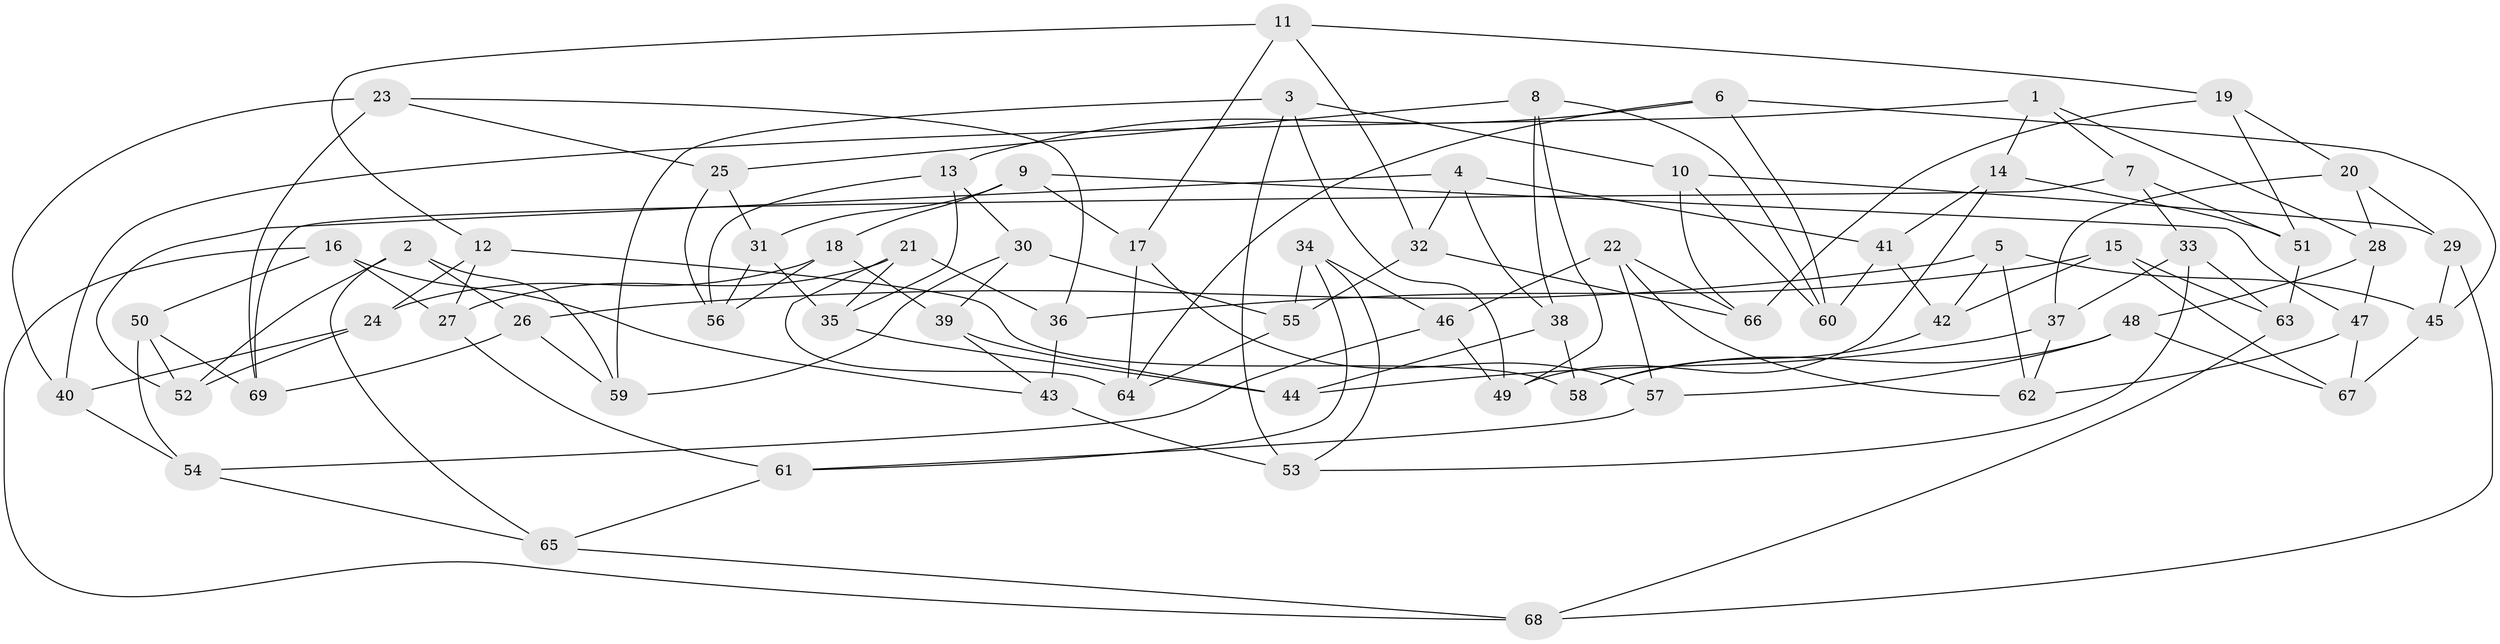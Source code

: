 // Generated by graph-tools (version 1.1) at 2025/16/03/09/25 04:16:37]
// undirected, 69 vertices, 138 edges
graph export_dot {
graph [start="1"]
  node [color=gray90,style=filled];
  1;
  2;
  3;
  4;
  5;
  6;
  7;
  8;
  9;
  10;
  11;
  12;
  13;
  14;
  15;
  16;
  17;
  18;
  19;
  20;
  21;
  22;
  23;
  24;
  25;
  26;
  27;
  28;
  29;
  30;
  31;
  32;
  33;
  34;
  35;
  36;
  37;
  38;
  39;
  40;
  41;
  42;
  43;
  44;
  45;
  46;
  47;
  48;
  49;
  50;
  51;
  52;
  53;
  54;
  55;
  56;
  57;
  58;
  59;
  60;
  61;
  62;
  63;
  64;
  65;
  66;
  67;
  68;
  69;
  1 -- 7;
  1 -- 40;
  1 -- 28;
  1 -- 14;
  2 -- 65;
  2 -- 52;
  2 -- 26;
  2 -- 59;
  3 -- 10;
  3 -- 59;
  3 -- 49;
  3 -- 53;
  4 -- 52;
  4 -- 41;
  4 -- 32;
  4 -- 38;
  5 -- 42;
  5 -- 26;
  5 -- 45;
  5 -- 62;
  6 -- 60;
  6 -- 64;
  6 -- 45;
  6 -- 13;
  7 -- 69;
  7 -- 33;
  7 -- 51;
  8 -- 25;
  8 -- 60;
  8 -- 38;
  8 -- 49;
  9 -- 18;
  9 -- 47;
  9 -- 31;
  9 -- 17;
  10 -- 29;
  10 -- 66;
  10 -- 60;
  11 -- 32;
  11 -- 17;
  11 -- 12;
  11 -- 19;
  12 -- 24;
  12 -- 58;
  12 -- 27;
  13 -- 35;
  13 -- 56;
  13 -- 30;
  14 -- 49;
  14 -- 51;
  14 -- 41;
  15 -- 36;
  15 -- 63;
  15 -- 67;
  15 -- 42;
  16 -- 50;
  16 -- 68;
  16 -- 43;
  16 -- 27;
  17 -- 64;
  17 -- 57;
  18 -- 56;
  18 -- 39;
  18 -- 24;
  19 -- 51;
  19 -- 66;
  19 -- 20;
  20 -- 28;
  20 -- 29;
  20 -- 37;
  21 -- 64;
  21 -- 36;
  21 -- 35;
  21 -- 27;
  22 -- 46;
  22 -- 57;
  22 -- 66;
  22 -- 62;
  23 -- 40;
  23 -- 69;
  23 -- 36;
  23 -- 25;
  24 -- 52;
  24 -- 40;
  25 -- 56;
  25 -- 31;
  26 -- 59;
  26 -- 69;
  27 -- 61;
  28 -- 48;
  28 -- 47;
  29 -- 68;
  29 -- 45;
  30 -- 39;
  30 -- 59;
  30 -- 55;
  31 -- 35;
  31 -- 56;
  32 -- 55;
  32 -- 66;
  33 -- 37;
  33 -- 53;
  33 -- 63;
  34 -- 46;
  34 -- 55;
  34 -- 53;
  34 -- 61;
  35 -- 44;
  36 -- 43;
  37 -- 44;
  37 -- 62;
  38 -- 58;
  38 -- 44;
  39 -- 44;
  39 -- 43;
  40 -- 54;
  41 -- 42;
  41 -- 60;
  42 -- 58;
  43 -- 53;
  45 -- 67;
  46 -- 54;
  46 -- 49;
  47 -- 67;
  47 -- 62;
  48 -- 57;
  48 -- 67;
  48 -- 58;
  50 -- 52;
  50 -- 69;
  50 -- 54;
  51 -- 63;
  54 -- 65;
  55 -- 64;
  57 -- 61;
  61 -- 65;
  63 -- 68;
  65 -- 68;
}
